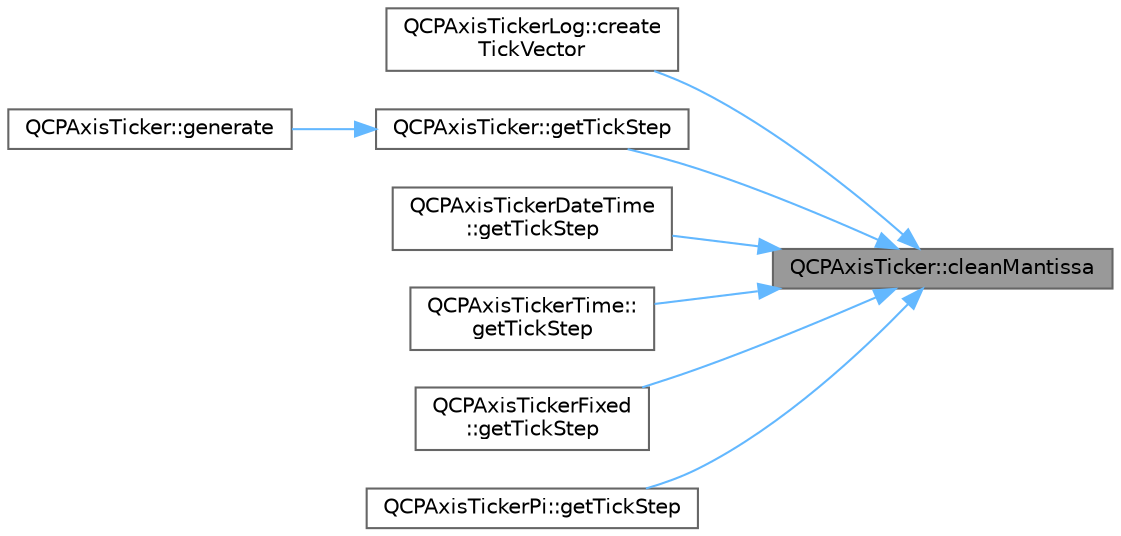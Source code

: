 digraph "QCPAxisTicker::cleanMantissa"
{
 // LATEX_PDF_SIZE
  bgcolor="transparent";
  edge [fontname=Helvetica,fontsize=10,labelfontname=Helvetica,labelfontsize=10];
  node [fontname=Helvetica,fontsize=10,shape=box,height=0.2,width=0.4];
  rankdir="RL";
  Node1 [label="QCPAxisTicker::cleanMantissa",height=0.2,width=0.4,color="gray40", fillcolor="grey60", style="filled", fontcolor="black",tooltip=" "];
  Node1 -> Node2 [dir="back",color="steelblue1",style="solid"];
  Node2 [label="QCPAxisTickerLog::create\lTickVector",height=0.2,width=0.4,color="grey40", fillcolor="white", style="filled",URL="$class_q_c_p_axis_ticker_log.html#af8873a8d1d2b9392d8f7a73218c889ab",tooltip=" "];
  Node1 -> Node3 [dir="back",color="steelblue1",style="solid"];
  Node3 [label="QCPAxisTicker::getTickStep",height=0.2,width=0.4,color="grey40", fillcolor="white", style="filled",URL="$class_q_c_p_axis_ticker.html#a910d69bcec2de37e92d8d4e1ecf201e2",tooltip=" "];
  Node3 -> Node4 [dir="back",color="steelblue1",style="solid"];
  Node4 [label="QCPAxisTicker::generate",height=0.2,width=0.4,color="grey40", fillcolor="white", style="filled",URL="$class_q_c_p_axis_ticker.html#aefbd11725678ca824add8cf926cbc856",tooltip=" "];
  Node1 -> Node5 [dir="back",color="steelblue1",style="solid"];
  Node5 [label="QCPAxisTickerDateTime\l::getTickStep",height=0.2,width=0.4,color="grey40", fillcolor="white", style="filled",URL="$class_q_c_p_axis_ticker_date_time.html#a0560c14a3f87bb99ab136aca8321b32a",tooltip=" "];
  Node1 -> Node6 [dir="back",color="steelblue1",style="solid"];
  Node6 [label="QCPAxisTickerTime::\lgetTickStep",height=0.2,width=0.4,color="grey40", fillcolor="white", style="filled",URL="$class_q_c_p_axis_ticker_time.html#a5615064642090fe193797caea8b98cb4",tooltip=" "];
  Node1 -> Node7 [dir="back",color="steelblue1",style="solid"];
  Node7 [label="QCPAxisTickerFixed\l::getTickStep",height=0.2,width=0.4,color="grey40", fillcolor="white", style="filled",URL="$class_q_c_p_axis_ticker_fixed.html#a9e99da01ab92a86aed415eef32fed13a",tooltip=" "];
  Node1 -> Node8 [dir="back",color="steelblue1",style="solid"];
  Node8 [label="QCPAxisTickerPi::getTickStep",height=0.2,width=0.4,color="grey40", fillcolor="white", style="filled",URL="$class_q_c_p_axis_ticker_pi.html#a55301f0072983bd2d7c131a24e1779e7",tooltip=" "];
}
